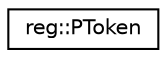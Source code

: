 digraph "类继承关系图"
{
 // INTERACTIVE_SVG=YES
 // LATEX_PDF_SIZE
  edge [fontname="Helvetica",fontsize="10",labelfontname="Helvetica",labelfontsize="10"];
  node [fontname="Helvetica",fontsize="10",shape=record];
  rankdir="LR";
  Node0 [label="reg::PToken",height=0.2,width=0.4,color="black", fillcolor="white", style="filled",URL="$d7/d49/classreg_1_1_p_token.html",tooltip="Class representing a token in the compiled regular expression token stream."];
}
